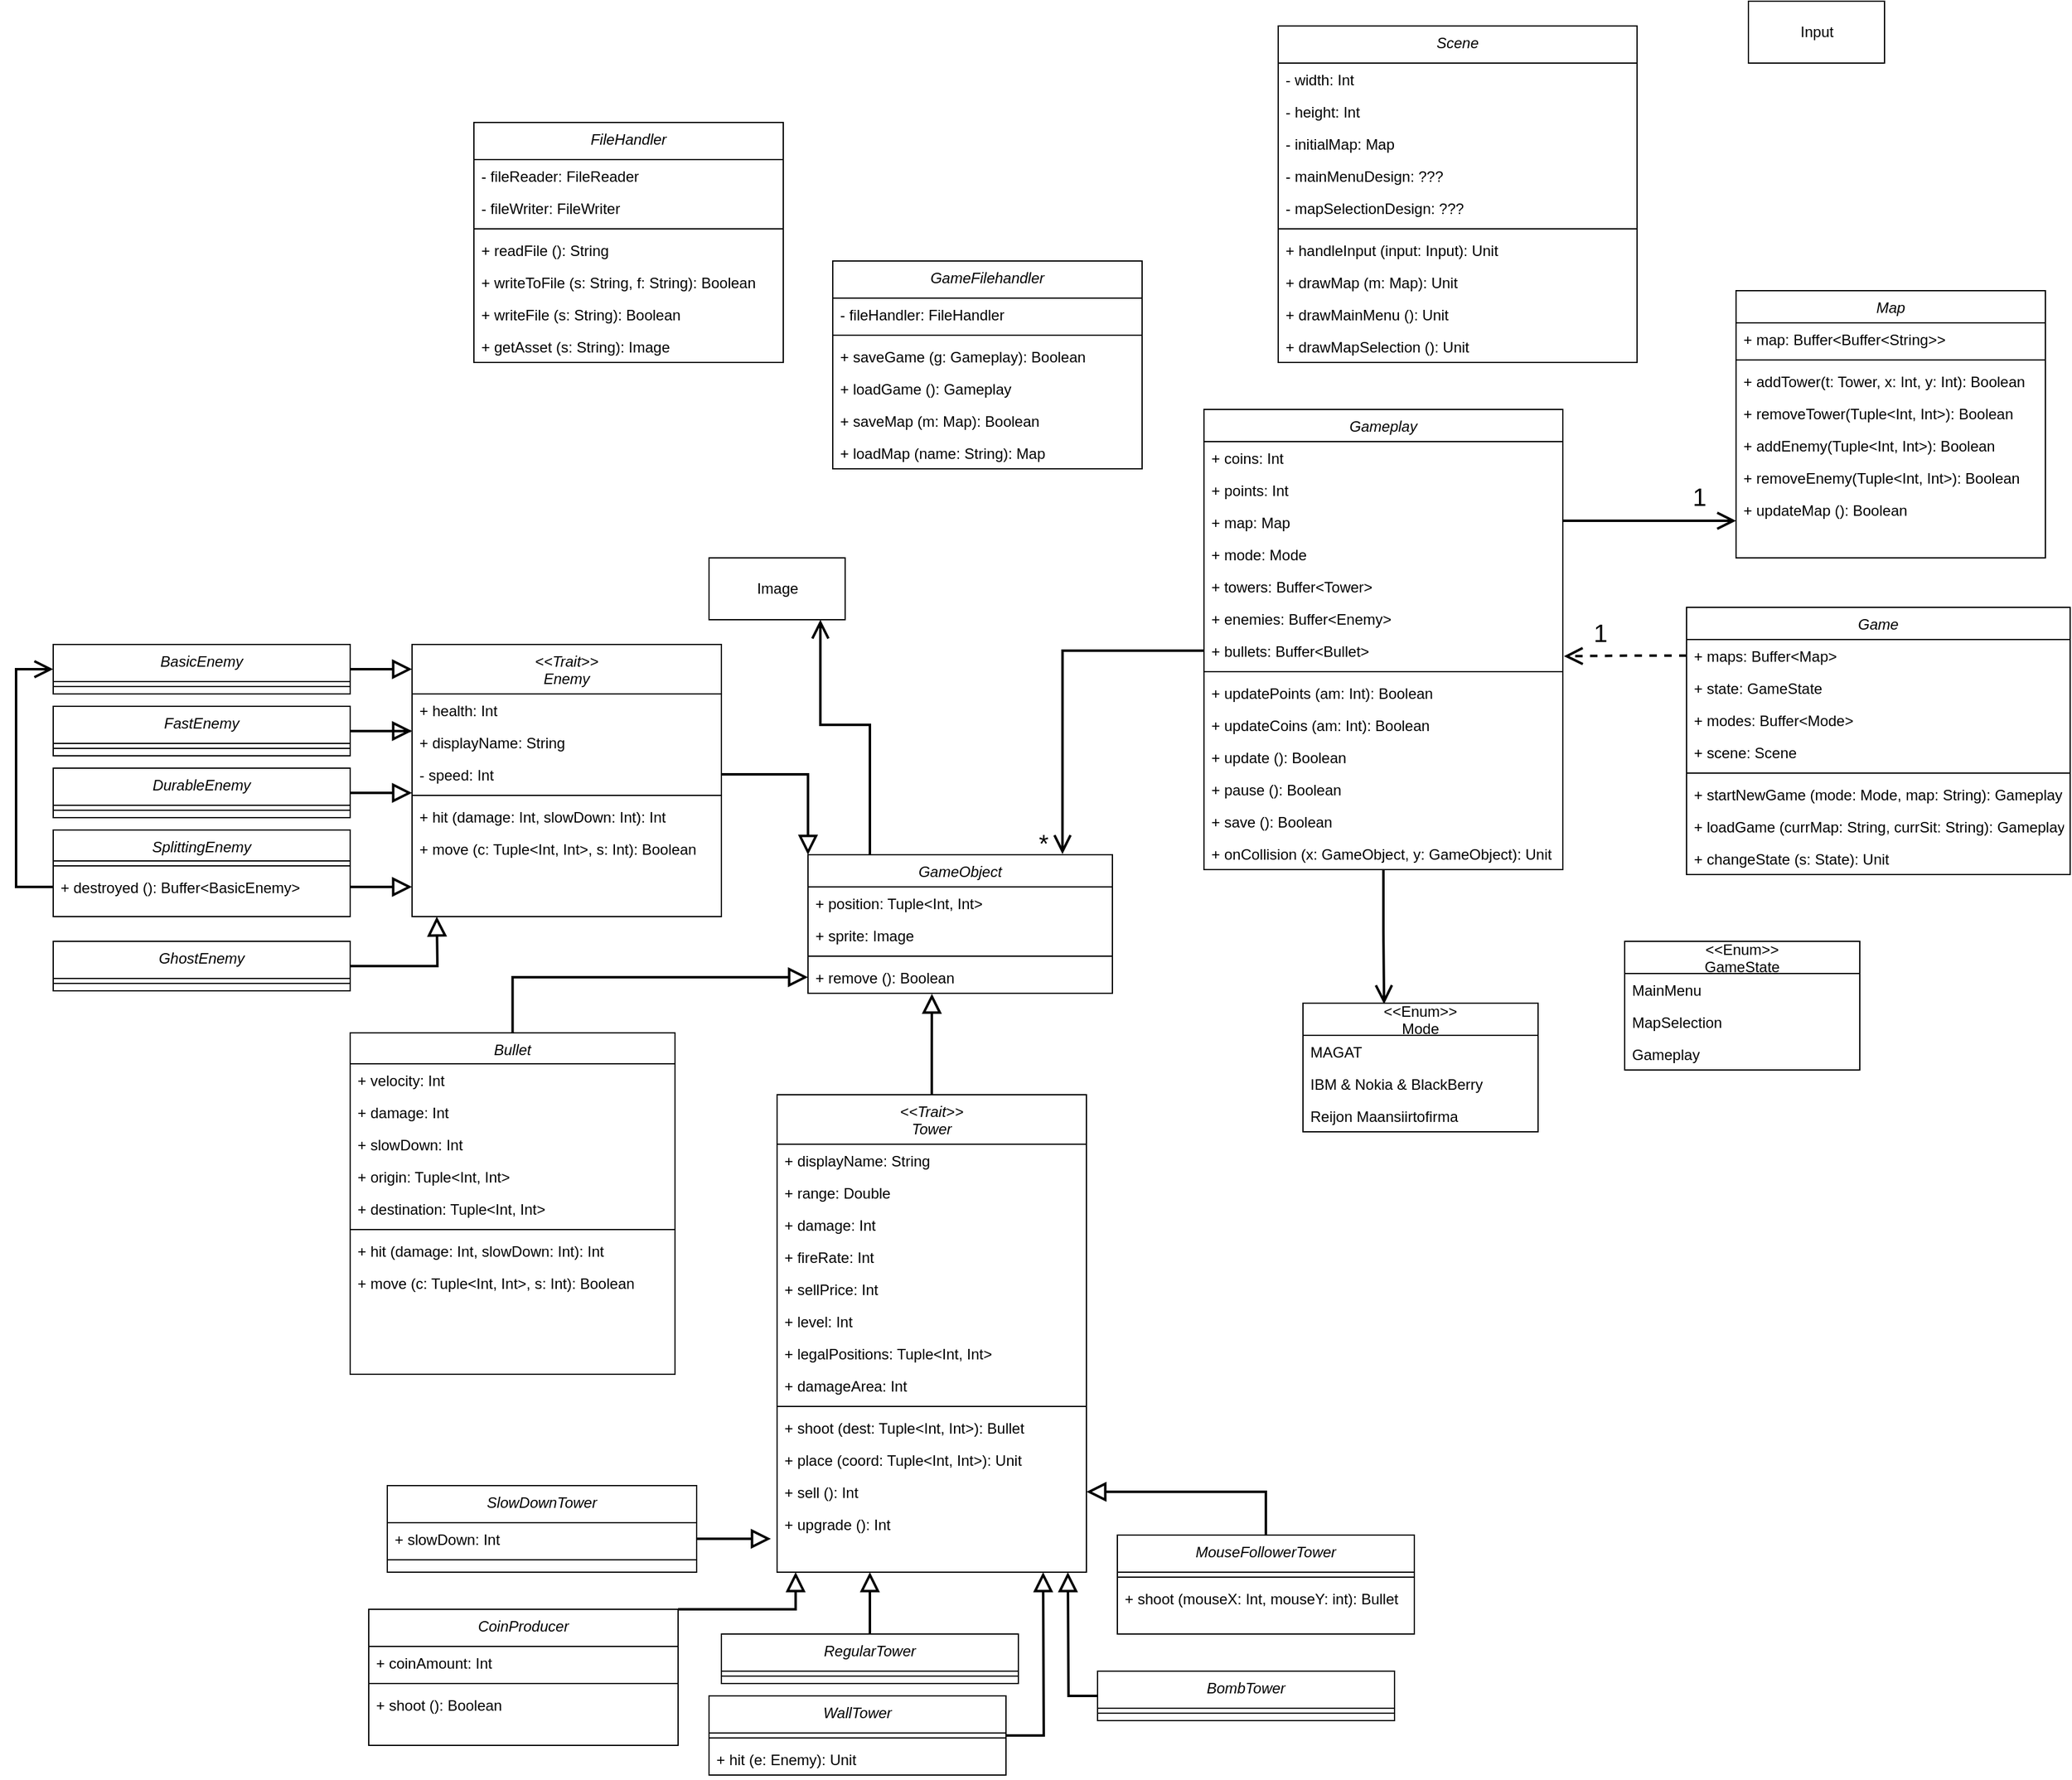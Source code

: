 <mxfile version="20.8.20" type="github">
  <diagram id="C5RBs43oDa-KdzZeNtuy" name="Page-1">
    <mxGraphModel dx="1507" dy="1573" grid="1" gridSize="10" guides="1" tooltips="1" connect="1" arrows="1" fold="1" page="1" pageScale="1" pageWidth="827" pageHeight="1169" math="0" shadow="0">
      <root>
        <mxCell id="WIyWlLk6GJQsqaUBKTNV-0" />
        <mxCell id="WIyWlLk6GJQsqaUBKTNV-1" parent="WIyWlLk6GJQsqaUBKTNV-0" />
        <mxCell id="OlATY0SooS2oWQeTTlV3-0" value="Map" style="swimlane;fontStyle=2;align=center;verticalAlign=top;childLayout=stackLayout;horizontal=1;startSize=26;horizontalStack=0;resizeParent=1;resizeLast=0;collapsible=1;marginBottom=0;rounded=0;shadow=0;strokeWidth=1;" parent="WIyWlLk6GJQsqaUBKTNV-1" vertex="1">
          <mxGeometry x="930" y="-216" width="250" height="216" as="geometry">
            <mxRectangle x="230" y="140" width="160" height="26" as="alternateBounds" />
          </mxGeometry>
        </mxCell>
        <mxCell id="OlATY0SooS2oWQeTTlV3-1" value="+ map: Buffer&lt;Buffer&lt;String&gt;&gt;" style="text;align=left;verticalAlign=top;spacingLeft=4;spacingRight=4;overflow=hidden;rotatable=0;points=[[0,0.5],[1,0.5]];portConstraint=eastwest;" parent="OlATY0SooS2oWQeTTlV3-0" vertex="1">
          <mxGeometry y="26" width="250" height="26" as="geometry" />
        </mxCell>
        <mxCell id="OlATY0SooS2oWQeTTlV3-2" value="" style="line;html=1;strokeWidth=1;align=left;verticalAlign=middle;spacingTop=-1;spacingLeft=3;spacingRight=3;rotatable=0;labelPosition=right;points=[];portConstraint=eastwest;" parent="OlATY0SooS2oWQeTTlV3-0" vertex="1">
          <mxGeometry y="52" width="250" height="8" as="geometry" />
        </mxCell>
        <mxCell id="OlATY0SooS2oWQeTTlV3-3" value="+ addTower(t: Tower, x: Int, y: Int): Boolean" style="text;align=left;verticalAlign=top;spacingLeft=4;spacingRight=4;overflow=hidden;rotatable=0;points=[[0,0.5],[1,0.5]];portConstraint=eastwest;" parent="OlATY0SooS2oWQeTTlV3-0" vertex="1">
          <mxGeometry y="60" width="250" height="26" as="geometry" />
        </mxCell>
        <mxCell id="OlATY0SooS2oWQeTTlV3-4" value="+ removeTower(Tuple&lt;Int, Int&gt;): Boolean" style="text;align=left;verticalAlign=top;spacingLeft=4;spacingRight=4;overflow=hidden;rotatable=0;points=[[0,0.5],[1,0.5]];portConstraint=eastwest;" parent="OlATY0SooS2oWQeTTlV3-0" vertex="1">
          <mxGeometry y="86" width="250" height="26" as="geometry" />
        </mxCell>
        <mxCell id="gcCMT7e8VnEAfufgPn-i-42" value="+ addEnemy(Tuple&lt;Int, Int&gt;): Boolean" style="text;align=left;verticalAlign=top;spacingLeft=4;spacingRight=4;overflow=hidden;rotatable=0;points=[[0,0.5],[1,0.5]];portConstraint=eastwest;" vertex="1" parent="OlATY0SooS2oWQeTTlV3-0">
          <mxGeometry y="112" width="250" height="26" as="geometry" />
        </mxCell>
        <mxCell id="gcCMT7e8VnEAfufgPn-i-50" value="+ removeEnemy(Tuple&lt;Int, Int&gt;): Boolean" style="text;align=left;verticalAlign=top;spacingLeft=4;spacingRight=4;overflow=hidden;rotatable=0;points=[[0,0.5],[1,0.5]];portConstraint=eastwest;" vertex="1" parent="OlATY0SooS2oWQeTTlV3-0">
          <mxGeometry y="138" width="250" height="26" as="geometry" />
        </mxCell>
        <mxCell id="OlATY0SooS2oWQeTTlV3-10" value="+ updateMap (): Boolean" style="text;align=left;verticalAlign=top;spacingLeft=4;spacingRight=4;overflow=hidden;rotatable=0;points=[[0,0.5],[1,0.5]];portConstraint=eastwest;" parent="OlATY0SooS2oWQeTTlV3-0" vertex="1">
          <mxGeometry y="164" width="250" height="26" as="geometry" />
        </mxCell>
        <mxCell id="gcCMT7e8VnEAfufgPn-i-72" style="edgeStyle=orthogonalEdgeStyle;rounded=0;orthogonalLoop=1;jettySize=auto;html=1;strokeWidth=2;endArrow=block;endFill=0;startSize=11;endSize=11;entryX=0.407;entryY=1.015;entryDx=0;entryDy=0;entryPerimeter=0;" edge="1" parent="WIyWlLk6GJQsqaUBKTNV-1" source="OlATY0SooS2oWQeTTlV3-5" target="gcCMT7e8VnEAfufgPn-i-40">
          <mxGeometry relative="1" as="geometry">
            <mxPoint x="280" y="370" as="targetPoint" />
          </mxGeometry>
        </mxCell>
        <mxCell id="OlATY0SooS2oWQeTTlV3-5" value="&lt;&lt;Trait&gt;&gt;&#xa;Tower" style="swimlane;fontStyle=2;align=center;verticalAlign=top;childLayout=stackLayout;horizontal=1;startSize=40;horizontalStack=0;resizeParent=1;resizeLast=0;collapsible=1;marginBottom=0;rounded=0;shadow=0;strokeWidth=1;" parent="WIyWlLk6GJQsqaUBKTNV-1" vertex="1">
          <mxGeometry x="155" y="434" width="250" height="386" as="geometry">
            <mxRectangle x="230" y="140" width="160" height="26" as="alternateBounds" />
          </mxGeometry>
        </mxCell>
        <mxCell id="OlATY0SooS2oWQeTTlV3-57" value="+ displayName: String" style="text;align=left;verticalAlign=top;spacingLeft=4;spacingRight=4;overflow=hidden;rotatable=0;points=[[0,0.5],[1,0.5]];portConstraint=eastwest;" parent="OlATY0SooS2oWQeTTlV3-5" vertex="1">
          <mxGeometry y="40" width="250" height="26" as="geometry" />
        </mxCell>
        <mxCell id="OlATY0SooS2oWQeTTlV3-27" value="+ range: Double" style="text;align=left;verticalAlign=top;spacingLeft=4;spacingRight=4;overflow=hidden;rotatable=0;points=[[0,0.5],[1,0.5]];portConstraint=eastwest;" parent="OlATY0SooS2oWQeTTlV3-5" vertex="1">
          <mxGeometry y="66" width="250" height="26" as="geometry" />
        </mxCell>
        <mxCell id="OlATY0SooS2oWQeTTlV3-28" value="+ damage: Int" style="text;align=left;verticalAlign=top;spacingLeft=4;spacingRight=4;overflow=hidden;rotatable=0;points=[[0,0.5],[1,0.5]];portConstraint=eastwest;" parent="OlATY0SooS2oWQeTTlV3-5" vertex="1">
          <mxGeometry y="92" width="250" height="26" as="geometry" />
        </mxCell>
        <mxCell id="OlATY0SooS2oWQeTTlV3-29" value="+ fireRate: Int" style="text;align=left;verticalAlign=top;spacingLeft=4;spacingRight=4;overflow=hidden;rotatable=0;points=[[0,0.5],[1,0.5]];portConstraint=eastwest;" parent="OlATY0SooS2oWQeTTlV3-5" vertex="1">
          <mxGeometry y="118" width="250" height="26" as="geometry" />
        </mxCell>
        <mxCell id="OlATY0SooS2oWQeTTlV3-31" value="+ sellPrice: Int" style="text;align=left;verticalAlign=top;spacingLeft=4;spacingRight=4;overflow=hidden;rotatable=0;points=[[0,0.5],[1,0.5]];portConstraint=eastwest;" parent="OlATY0SooS2oWQeTTlV3-5" vertex="1">
          <mxGeometry y="144" width="250" height="26" as="geometry" />
        </mxCell>
        <mxCell id="OlATY0SooS2oWQeTTlV3-32" value="+ level: Int" style="text;align=left;verticalAlign=top;spacingLeft=4;spacingRight=4;overflow=hidden;rotatable=0;points=[[0,0.5],[1,0.5]];portConstraint=eastwest;" parent="OlATY0SooS2oWQeTTlV3-5" vertex="1">
          <mxGeometry y="170" width="250" height="26" as="geometry" />
        </mxCell>
        <mxCell id="OlATY0SooS2oWQeTTlV3-79" value="+ legalPositions: Tuple&lt;Int, Int&gt;" style="text;align=left;verticalAlign=top;spacingLeft=4;spacingRight=4;overflow=hidden;rotatable=0;points=[[0,0.5],[1,0.5]];portConstraint=eastwest;" parent="OlATY0SooS2oWQeTTlV3-5" vertex="1">
          <mxGeometry y="196" width="250" height="26" as="geometry" />
        </mxCell>
        <mxCell id="OlATY0SooS2oWQeTTlV3-84" value="+ damageArea: Int" style="text;align=left;verticalAlign=top;spacingLeft=4;spacingRight=4;overflow=hidden;rotatable=0;points=[[0,0.5],[1,0.5]];portConstraint=eastwest;" parent="OlATY0SooS2oWQeTTlV3-5" vertex="1">
          <mxGeometry y="222" width="250" height="26" as="geometry" />
        </mxCell>
        <mxCell id="OlATY0SooS2oWQeTTlV3-7" value="" style="line;html=1;strokeWidth=1;align=left;verticalAlign=middle;spacingTop=-1;spacingLeft=3;spacingRight=3;rotatable=0;labelPosition=right;points=[];portConstraint=eastwest;" parent="OlATY0SooS2oWQeTTlV3-5" vertex="1">
          <mxGeometry y="248" width="250" height="8" as="geometry" />
        </mxCell>
        <mxCell id="OlATY0SooS2oWQeTTlV3-34" value="+ shoot (dest: Tuple&lt;Int, Int&gt;): Bullet" style="text;align=left;verticalAlign=top;spacingLeft=4;spacingRight=4;overflow=hidden;rotatable=0;points=[[0,0.5],[1,0.5]];portConstraint=eastwest;" parent="OlATY0SooS2oWQeTTlV3-5" vertex="1">
          <mxGeometry y="256" width="250" height="26" as="geometry" />
        </mxCell>
        <mxCell id="gcCMT7e8VnEAfufgPn-i-60" value="+ place (coord: Tuple&lt;Int, Int&gt;): Unit" style="text;align=left;verticalAlign=top;spacingLeft=4;spacingRight=4;overflow=hidden;rotatable=0;points=[[0,0.5],[1,0.5]];portConstraint=eastwest;" vertex="1" parent="OlATY0SooS2oWQeTTlV3-5">
          <mxGeometry y="282" width="250" height="26" as="geometry" />
        </mxCell>
        <mxCell id="OlATY0SooS2oWQeTTlV3-33" value="+ sell (): Int" style="text;align=left;verticalAlign=top;spacingLeft=4;spacingRight=4;overflow=hidden;rotatable=0;points=[[0,0.5],[1,0.5]];portConstraint=eastwest;" parent="OlATY0SooS2oWQeTTlV3-5" vertex="1">
          <mxGeometry y="308" width="250" height="26" as="geometry" />
        </mxCell>
        <mxCell id="OlATY0SooS2oWQeTTlV3-35" value="+ upgrade (): Int" style="text;align=left;verticalAlign=top;spacingLeft=4;spacingRight=4;overflow=hidden;rotatable=0;points=[[0,0.5],[1,0.5]];portConstraint=eastwest;" parent="OlATY0SooS2oWQeTTlV3-5" vertex="1">
          <mxGeometry y="334" width="250" height="26" as="geometry" />
        </mxCell>
        <mxCell id="gcCMT7e8VnEAfufgPn-i-84" style="edgeStyle=orthogonalEdgeStyle;rounded=0;orthogonalLoop=1;jettySize=auto;html=1;entryX=0.345;entryY=0.007;entryDx=0;entryDy=0;entryPerimeter=0;labelBackgroundColor=none;strokeWidth=2;fontSize=20;endArrow=open;endFill=0;startSize=11;endSize=11;" edge="1" parent="WIyWlLk6GJQsqaUBKTNV-1" source="OlATY0SooS2oWQeTTlV3-12" target="OlATY0SooS2oWQeTTlV3-20">
          <mxGeometry relative="1" as="geometry" />
        </mxCell>
        <mxCell id="OlATY0SooS2oWQeTTlV3-12" value="Gameplay" style="swimlane;fontStyle=2;align=center;verticalAlign=top;childLayout=stackLayout;horizontal=1;startSize=26;horizontalStack=0;resizeParent=1;resizeLast=0;collapsible=1;marginBottom=0;rounded=0;shadow=0;strokeWidth=1;" parent="WIyWlLk6GJQsqaUBKTNV-1" vertex="1">
          <mxGeometry x="500" y="-120" width="290" height="372" as="geometry">
            <mxRectangle x="230" y="140" width="160" height="26" as="alternateBounds" />
          </mxGeometry>
        </mxCell>
        <mxCell id="OlATY0SooS2oWQeTTlV3-13" value="+ coins: Int" style="text;align=left;verticalAlign=top;spacingLeft=4;spacingRight=4;overflow=hidden;rotatable=0;points=[[0,0.5],[1,0.5]];portConstraint=eastwest;" parent="OlATY0SooS2oWQeTTlV3-12" vertex="1">
          <mxGeometry y="26" width="290" height="26" as="geometry" />
        </mxCell>
        <mxCell id="OlATY0SooS2oWQeTTlV3-16" value="+ points: Int" style="text;align=left;verticalAlign=top;spacingLeft=4;spacingRight=4;overflow=hidden;rotatable=0;points=[[0,0.5],[1,0.5]];portConstraint=eastwest;" parent="OlATY0SooS2oWQeTTlV3-12" vertex="1">
          <mxGeometry y="52" width="290" height="26" as="geometry" />
        </mxCell>
        <mxCell id="OlATY0SooS2oWQeTTlV3-17" value="+ map: Map" style="text;align=left;verticalAlign=top;spacingLeft=4;spacingRight=4;overflow=hidden;rotatable=0;points=[[0,0.5],[1,0.5]];portConstraint=eastwest;" parent="OlATY0SooS2oWQeTTlV3-12" vertex="1">
          <mxGeometry y="78" width="290" height="26" as="geometry" />
        </mxCell>
        <mxCell id="OlATY0SooS2oWQeTTlV3-24" value="+ mode: Mode" style="text;align=left;verticalAlign=top;spacingLeft=4;spacingRight=4;overflow=hidden;rotatable=0;points=[[0,0.5],[1,0.5]];portConstraint=eastwest;" parent="OlATY0SooS2oWQeTTlV3-12" vertex="1">
          <mxGeometry y="104" width="290" height="26" as="geometry" />
        </mxCell>
        <mxCell id="OlATY0SooS2oWQeTTlV3-36" value="+ towers: Buffer&lt;Tower&gt;" style="text;align=left;verticalAlign=top;spacingLeft=4;spacingRight=4;overflow=hidden;rotatable=0;points=[[0,0.5],[1,0.5]];portConstraint=eastwest;" parent="OlATY0SooS2oWQeTTlV3-12" vertex="1">
          <mxGeometry y="130" width="290" height="26" as="geometry" />
        </mxCell>
        <mxCell id="OlATY0SooS2oWQeTTlV3-37" value="+ enemies: Buffer&lt;Enemy&gt;" style="text;align=left;verticalAlign=top;spacingLeft=4;spacingRight=4;overflow=hidden;rotatable=0;points=[[0,0.5],[1,0.5]];portConstraint=eastwest;" parent="OlATY0SooS2oWQeTTlV3-12" vertex="1">
          <mxGeometry y="156" width="290" height="26" as="geometry" />
        </mxCell>
        <mxCell id="gcCMT7e8VnEAfufgPn-i-44" value="+ bullets: Buffer&lt;Bullet&gt;" style="text;align=left;verticalAlign=top;spacingLeft=4;spacingRight=4;overflow=hidden;rotatable=0;points=[[0,0.5],[1,0.5]];portConstraint=eastwest;" vertex="1" parent="OlATY0SooS2oWQeTTlV3-12">
          <mxGeometry y="182" width="290" height="26" as="geometry" />
        </mxCell>
        <mxCell id="OlATY0SooS2oWQeTTlV3-14" value="" style="line;html=1;strokeWidth=1;align=left;verticalAlign=middle;spacingTop=-1;spacingLeft=3;spacingRight=3;rotatable=0;labelPosition=right;points=[];portConstraint=eastwest;" parent="OlATY0SooS2oWQeTTlV3-12" vertex="1">
          <mxGeometry y="208" width="290" height="8" as="geometry" />
        </mxCell>
        <mxCell id="OlATY0SooS2oWQeTTlV3-18" value="+ updatePoints (am: Int): Boolean" style="text;align=left;verticalAlign=top;spacingLeft=4;spacingRight=4;overflow=hidden;rotatable=0;points=[[0,0.5],[1,0.5]];portConstraint=eastwest;" parent="OlATY0SooS2oWQeTTlV3-12" vertex="1">
          <mxGeometry y="216" width="290" height="26" as="geometry" />
        </mxCell>
        <mxCell id="OlATY0SooS2oWQeTTlV3-15" value="+ updateCoins (am: Int): Boolean" style="text;align=left;verticalAlign=top;spacingLeft=4;spacingRight=4;overflow=hidden;rotatable=0;points=[[0,0.5],[1,0.5]];portConstraint=eastwest;" parent="OlATY0SooS2oWQeTTlV3-12" vertex="1">
          <mxGeometry y="242" width="290" height="26" as="geometry" />
        </mxCell>
        <mxCell id="gcCMT7e8VnEAfufgPn-i-18" value="+ update (): Boolean" style="text;align=left;verticalAlign=top;spacingLeft=4;spacingRight=4;overflow=hidden;rotatable=0;points=[[0,0.5],[1,0.5]];portConstraint=eastwest;" vertex="1" parent="OlATY0SooS2oWQeTTlV3-12">
          <mxGeometry y="268" width="290" height="26" as="geometry" />
        </mxCell>
        <mxCell id="gcCMT7e8VnEAfufgPn-i-19" value="+ pause (): Boolean" style="text;align=left;verticalAlign=top;spacingLeft=4;spacingRight=4;overflow=hidden;rotatable=0;points=[[0,0.5],[1,0.5]];portConstraint=eastwest;" vertex="1" parent="OlATY0SooS2oWQeTTlV3-12">
          <mxGeometry y="294" width="290" height="26" as="geometry" />
        </mxCell>
        <mxCell id="gcCMT7e8VnEAfufgPn-i-20" value="+ save (): Boolean" style="text;align=left;verticalAlign=top;spacingLeft=4;spacingRight=4;overflow=hidden;rotatable=0;points=[[0,0.5],[1,0.5]];portConstraint=eastwest;" vertex="1" parent="OlATY0SooS2oWQeTTlV3-12">
          <mxGeometry y="320" width="290" height="26" as="geometry" />
        </mxCell>
        <mxCell id="gcCMT7e8VnEAfufgPn-i-52" value="+ onCollision (x: GameObject, y: GameObject): Unit" style="text;align=left;verticalAlign=top;spacingLeft=4;spacingRight=4;overflow=hidden;rotatable=0;points=[[0,0.5],[1,0.5]];portConstraint=eastwest;" vertex="1" parent="OlATY0SooS2oWQeTTlV3-12">
          <mxGeometry y="346" width="290" height="26" as="geometry" />
        </mxCell>
        <mxCell id="OlATY0SooS2oWQeTTlV3-20" value="&lt;&lt;Enum&gt;&gt;&#xa;Mode" style="swimlane;fontStyle=0;childLayout=stackLayout;horizontal=1;startSize=26;fillColor=none;horizontalStack=0;resizeParent=1;resizeParentMax=0;resizeLast=0;collapsible=1;marginBottom=0;" parent="WIyWlLk6GJQsqaUBKTNV-1" vertex="1">
          <mxGeometry x="580" y="360" width="190" height="104" as="geometry" />
        </mxCell>
        <mxCell id="OlATY0SooS2oWQeTTlV3-21" value="MAGAT" style="text;strokeColor=none;fillColor=none;align=left;verticalAlign=top;spacingLeft=4;spacingRight=4;overflow=hidden;rotatable=0;points=[[0,0.5],[1,0.5]];portConstraint=eastwest;" parent="OlATY0SooS2oWQeTTlV3-20" vertex="1">
          <mxGeometry y="26" width="190" height="26" as="geometry" />
        </mxCell>
        <mxCell id="OlATY0SooS2oWQeTTlV3-22" value="IBM &amp; Nokia &amp; BlackBerry" style="text;strokeColor=none;fillColor=none;align=left;verticalAlign=top;spacingLeft=4;spacingRight=4;overflow=hidden;rotatable=0;points=[[0,0.5],[1,0.5]];portConstraint=eastwest;" parent="OlATY0SooS2oWQeTTlV3-20" vertex="1">
          <mxGeometry y="52" width="190" height="26" as="geometry" />
        </mxCell>
        <mxCell id="OlATY0SooS2oWQeTTlV3-23" value="Reijon Maansiirtofirma" style="text;strokeColor=none;fillColor=none;align=left;verticalAlign=top;spacingLeft=4;spacingRight=4;overflow=hidden;rotatable=0;points=[[0,0.5],[1,0.5]];portConstraint=eastwest;" parent="OlATY0SooS2oWQeTTlV3-20" vertex="1">
          <mxGeometry y="78" width="190" height="26" as="geometry" />
        </mxCell>
        <mxCell id="OlATY0SooS2oWQeTTlV3-38" value="&lt;&lt;Trait&gt;&gt;&#xa;Enemy" style="swimlane;fontStyle=2;align=center;verticalAlign=top;childLayout=stackLayout;horizontal=1;startSize=40;horizontalStack=0;resizeParent=1;resizeLast=0;collapsible=1;marginBottom=0;rounded=0;shadow=0;strokeWidth=1;" parent="WIyWlLk6GJQsqaUBKTNV-1" vertex="1">
          <mxGeometry x="-140" y="70" width="250" height="220" as="geometry">
            <mxRectangle x="230" y="140" width="160" height="26" as="alternateBounds" />
          </mxGeometry>
        </mxCell>
        <mxCell id="OlATY0SooS2oWQeTTlV3-41" value="+ health: Int" style="text;align=left;verticalAlign=top;spacingLeft=4;spacingRight=4;overflow=hidden;rotatable=0;points=[[0,0.5],[1,0.5]];portConstraint=eastwest;" parent="OlATY0SooS2oWQeTTlV3-38" vertex="1">
          <mxGeometry y="40" width="250" height="26" as="geometry" />
        </mxCell>
        <mxCell id="OlATY0SooS2oWQeTTlV3-137" value="+ displayName: String" style="text;align=left;verticalAlign=top;spacingLeft=4;spacingRight=4;overflow=hidden;rotatable=0;points=[[0,0.5],[1,0.5]];portConstraint=eastwest;" parent="OlATY0SooS2oWQeTTlV3-38" vertex="1">
          <mxGeometry y="66" width="250" height="26" as="geometry" />
        </mxCell>
        <mxCell id="OlATY0SooS2oWQeTTlV3-42" value="- speed: Int" style="text;align=left;verticalAlign=top;spacingLeft=4;spacingRight=4;overflow=hidden;rotatable=0;points=[[0,0.5],[1,0.5]];portConstraint=eastwest;" parent="OlATY0SooS2oWQeTTlV3-38" vertex="1">
          <mxGeometry y="92" width="250" height="26" as="geometry" />
        </mxCell>
        <mxCell id="OlATY0SooS2oWQeTTlV3-45" value="" style="line;html=1;strokeWidth=1;align=left;verticalAlign=middle;spacingTop=-1;spacingLeft=3;spacingRight=3;rotatable=0;labelPosition=right;points=[];portConstraint=eastwest;" parent="OlATY0SooS2oWQeTTlV3-38" vertex="1">
          <mxGeometry y="118" width="250" height="8" as="geometry" />
        </mxCell>
        <mxCell id="OlATY0SooS2oWQeTTlV3-46" value="+ hit (damage: Int, slowDown: Int): Int" style="text;align=left;verticalAlign=top;spacingLeft=4;spacingRight=4;overflow=hidden;rotatable=0;points=[[0,0.5],[1,0.5]];portConstraint=eastwest;" parent="OlATY0SooS2oWQeTTlV3-38" vertex="1">
          <mxGeometry y="126" width="250" height="26" as="geometry" />
        </mxCell>
        <mxCell id="OlATY0SooS2oWQeTTlV3-117" value="+ move (c: Tuple&lt;Int, Int&gt;, s: Int): Boolean" style="text;align=left;verticalAlign=top;spacingLeft=4;spacingRight=4;overflow=hidden;rotatable=0;points=[[0,0.5],[1,0.5]];portConstraint=eastwest;" parent="OlATY0SooS2oWQeTTlV3-38" vertex="1">
          <mxGeometry y="152" width="250" height="26" as="geometry" />
        </mxCell>
        <mxCell id="gcCMT7e8VnEAfufgPn-i-70" style="edgeStyle=orthogonalEdgeStyle;rounded=0;orthogonalLoop=1;jettySize=auto;html=1;entryX=0;entryY=0.5;entryDx=0;entryDy=0;strokeWidth=2;endArrow=block;endFill=0;startSize=11;endSize=11;" edge="1" parent="WIyWlLk6GJQsqaUBKTNV-1" source="OlATY0SooS2oWQeTTlV3-58" target="gcCMT7e8VnEAfufgPn-i-40">
          <mxGeometry relative="1" as="geometry" />
        </mxCell>
        <mxCell id="OlATY0SooS2oWQeTTlV3-58" value="Bullet" style="swimlane;fontStyle=2;align=center;verticalAlign=top;childLayout=stackLayout;horizontal=1;startSize=25;horizontalStack=0;resizeParent=1;resizeLast=0;collapsible=1;marginBottom=0;rounded=0;shadow=0;strokeWidth=1;" parent="WIyWlLk6GJQsqaUBKTNV-1" vertex="1">
          <mxGeometry x="-190" y="384" width="262.5" height="276" as="geometry">
            <mxRectangle x="230" y="140" width="160" height="26" as="alternateBounds" />
          </mxGeometry>
        </mxCell>
        <mxCell id="OlATY0SooS2oWQeTTlV3-60" value="+ velocity: Int" style="text;align=left;verticalAlign=top;spacingLeft=4;spacingRight=4;overflow=hidden;rotatable=0;points=[[0,0.5],[1,0.5]];portConstraint=eastwest;" parent="OlATY0SooS2oWQeTTlV3-58" vertex="1">
          <mxGeometry y="25" width="262.5" height="26" as="geometry" />
        </mxCell>
        <mxCell id="OlATY0SooS2oWQeTTlV3-61" value="+ damage: Int" style="text;align=left;verticalAlign=top;spacingLeft=4;spacingRight=4;overflow=hidden;rotatable=0;points=[[0,0.5],[1,0.5]];portConstraint=eastwest;" parent="OlATY0SooS2oWQeTTlV3-58" vertex="1">
          <mxGeometry y="51" width="262.5" height="26" as="geometry" />
        </mxCell>
        <mxCell id="OlATY0SooS2oWQeTTlV3-89" value="+ slowDown: Int" style="text;align=left;verticalAlign=top;spacingLeft=4;spacingRight=4;overflow=hidden;rotatable=0;points=[[0,0.5],[1,0.5]];portConstraint=eastwest;" parent="OlATY0SooS2oWQeTTlV3-58" vertex="1">
          <mxGeometry y="77" width="262.5" height="26" as="geometry" />
        </mxCell>
        <mxCell id="gcCMT7e8VnEAfufgPn-i-15" value="+ origin: Tuple&lt;Int, Int&gt;" style="text;align=left;verticalAlign=top;spacingLeft=4;spacingRight=4;overflow=hidden;rotatable=0;points=[[0,0.5],[1,0.5]];portConstraint=eastwest;" vertex="1" parent="OlATY0SooS2oWQeTTlV3-58">
          <mxGeometry y="103" width="262.5" height="26" as="geometry" />
        </mxCell>
        <mxCell id="gcCMT7e8VnEAfufgPn-i-16" value="+ destination: Tuple&lt;Int, Int&gt;" style="text;align=left;verticalAlign=top;spacingLeft=4;spacingRight=4;overflow=hidden;rotatable=0;points=[[0,0.5],[1,0.5]];portConstraint=eastwest;" vertex="1" parent="OlATY0SooS2oWQeTTlV3-58">
          <mxGeometry y="129" width="262.5" height="26" as="geometry" />
        </mxCell>
        <mxCell id="OlATY0SooS2oWQeTTlV3-62" value="" style="line;html=1;strokeWidth=1;align=left;verticalAlign=middle;spacingTop=-1;spacingLeft=3;spacingRight=3;rotatable=0;labelPosition=right;points=[];portConstraint=eastwest;" parent="OlATY0SooS2oWQeTTlV3-58" vertex="1">
          <mxGeometry y="155" width="262.5" height="8" as="geometry" />
        </mxCell>
        <mxCell id="OlATY0SooS2oWQeTTlV3-63" value="+ hit (damage: Int, slowDown: Int): Int" style="text;align=left;verticalAlign=top;spacingLeft=4;spacingRight=4;overflow=hidden;rotatable=0;points=[[0,0.5],[1,0.5]];portConstraint=eastwest;" parent="OlATY0SooS2oWQeTTlV3-58" vertex="1">
          <mxGeometry y="163" width="262.5" height="26" as="geometry" />
        </mxCell>
        <mxCell id="gcCMT7e8VnEAfufgPn-i-13" value="+ move (c: Tuple&lt;Int, Int&gt;, s: Int): Boolean" style="text;align=left;verticalAlign=top;spacingLeft=4;spacingRight=4;overflow=hidden;rotatable=0;points=[[0,0.5],[1,0.5]];portConstraint=eastwest;" vertex="1" parent="OlATY0SooS2oWQeTTlV3-58">
          <mxGeometry y="189" width="262.5" height="26" as="geometry" />
        </mxCell>
        <mxCell id="gcCMT7e8VnEAfufgPn-i-77" style="edgeStyle=orthogonalEdgeStyle;rounded=0;orthogonalLoop=1;jettySize=auto;html=1;exitX=1;exitY=0;exitDx=0;exitDy=0;strokeWidth=2;endArrow=block;endFill=0;startSize=11;endSize=11;" edge="1" parent="WIyWlLk6GJQsqaUBKTNV-1" source="OlATY0SooS2oWQeTTlV3-65">
          <mxGeometry relative="1" as="geometry">
            <mxPoint x="170" y="820.0" as="targetPoint" />
            <Array as="points">
              <mxPoint x="170" y="850" />
            </Array>
          </mxGeometry>
        </mxCell>
        <mxCell id="OlATY0SooS2oWQeTTlV3-65" value="CoinProducer" style="swimlane;fontStyle=2;align=center;verticalAlign=top;childLayout=stackLayout;horizontal=1;startSize=30;horizontalStack=0;resizeParent=1;resizeLast=0;collapsible=1;marginBottom=0;rounded=0;shadow=0;strokeWidth=1;" parent="WIyWlLk6GJQsqaUBKTNV-1" vertex="1">
          <mxGeometry x="-175" y="850" width="250" height="110" as="geometry">
            <mxRectangle x="230" y="140" width="160" height="26" as="alternateBounds" />
          </mxGeometry>
        </mxCell>
        <mxCell id="OlATY0SooS2oWQeTTlV3-77" value="+ coinAmount: Int" style="text;align=left;verticalAlign=top;spacingLeft=4;spacingRight=4;overflow=hidden;rotatable=0;points=[[0,0.5],[1,0.5]];portConstraint=eastwest;" parent="OlATY0SooS2oWQeTTlV3-65" vertex="1">
          <mxGeometry y="30" width="250" height="26" as="geometry" />
        </mxCell>
        <mxCell id="OlATY0SooS2oWQeTTlV3-73" value="" style="line;html=1;strokeWidth=1;align=left;verticalAlign=middle;spacingTop=-1;spacingLeft=3;spacingRight=3;rotatable=0;labelPosition=right;points=[];portConstraint=eastwest;" parent="OlATY0SooS2oWQeTTlV3-65" vertex="1">
          <mxGeometry y="56" width="250" height="8" as="geometry" />
        </mxCell>
        <mxCell id="OlATY0SooS2oWQeTTlV3-78" value="+ shoot (): Boolean" style="text;align=left;verticalAlign=top;spacingLeft=4;spacingRight=4;overflow=hidden;rotatable=0;points=[[0,0.5],[1,0.5]];portConstraint=eastwest;" parent="OlATY0SooS2oWQeTTlV3-65" vertex="1">
          <mxGeometry y="64" width="250" height="26" as="geometry" />
        </mxCell>
        <mxCell id="gcCMT7e8VnEAfufgPn-i-78" style="edgeStyle=orthogonalEdgeStyle;rounded=0;orthogonalLoop=1;jettySize=auto;html=1;strokeWidth=2;endArrow=block;endFill=0;startSize=11;endSize=11;" edge="1" parent="WIyWlLk6GJQsqaUBKTNV-1" source="OlATY0SooS2oWQeTTlV3-80">
          <mxGeometry relative="1" as="geometry">
            <mxPoint x="230" y="820.0" as="targetPoint" />
          </mxGeometry>
        </mxCell>
        <mxCell id="OlATY0SooS2oWQeTTlV3-80" value="RegularTower" style="swimlane;fontStyle=2;align=center;verticalAlign=top;childLayout=stackLayout;horizontal=1;startSize=30;horizontalStack=0;resizeParent=1;resizeLast=0;collapsible=1;marginBottom=0;rounded=0;shadow=0;strokeWidth=1;" parent="WIyWlLk6GJQsqaUBKTNV-1" vertex="1">
          <mxGeometry x="110" y="870" width="240" height="40" as="geometry">
            <mxRectangle x="230" y="140" width="160" height="26" as="alternateBounds" />
          </mxGeometry>
        </mxCell>
        <mxCell id="OlATY0SooS2oWQeTTlV3-82" value="" style="line;html=1;strokeWidth=1;align=left;verticalAlign=middle;spacingTop=-1;spacingLeft=3;spacingRight=3;rotatable=0;labelPosition=right;points=[];portConstraint=eastwest;" parent="OlATY0SooS2oWQeTTlV3-80" vertex="1">
          <mxGeometry y="30" width="240" height="8" as="geometry" />
        </mxCell>
        <mxCell id="OlATY0SooS2oWQeTTlV3-85" value="SlowDownTower" style="swimlane;fontStyle=2;align=center;verticalAlign=top;childLayout=stackLayout;horizontal=1;startSize=30;horizontalStack=0;resizeParent=1;resizeLast=0;collapsible=1;marginBottom=0;rounded=0;shadow=0;strokeWidth=1;" parent="WIyWlLk6GJQsqaUBKTNV-1" vertex="1">
          <mxGeometry x="-160" y="750" width="250" height="70" as="geometry">
            <mxRectangle x="230" y="140" width="160" height="26" as="alternateBounds" />
          </mxGeometry>
        </mxCell>
        <mxCell id="gcCMT7e8VnEAfufgPn-i-76" style="edgeStyle=orthogonalEdgeStyle;rounded=0;orthogonalLoop=1;jettySize=auto;html=1;strokeWidth=2;endArrow=block;endFill=0;startSize=11;endSize=11;" edge="1" parent="OlATY0SooS2oWQeTTlV3-85" source="OlATY0SooS2oWQeTTlV3-86">
          <mxGeometry relative="1" as="geometry">
            <mxPoint x="310" y="43.0" as="targetPoint" />
          </mxGeometry>
        </mxCell>
        <mxCell id="OlATY0SooS2oWQeTTlV3-86" value="+ slowDown: Int" style="text;align=left;verticalAlign=top;spacingLeft=4;spacingRight=4;overflow=hidden;rotatable=0;points=[[0,0.5],[1,0.5]];portConstraint=eastwest;" parent="OlATY0SooS2oWQeTTlV3-85" vertex="1">
          <mxGeometry y="30" width="250" height="26" as="geometry" />
        </mxCell>
        <mxCell id="OlATY0SooS2oWQeTTlV3-87" value="" style="line;html=1;strokeWidth=1;align=left;verticalAlign=middle;spacingTop=-1;spacingLeft=3;spacingRight=3;rotatable=0;labelPosition=right;points=[];portConstraint=eastwest;" parent="OlATY0SooS2oWQeTTlV3-85" vertex="1">
          <mxGeometry y="56" width="250" height="8" as="geometry" />
        </mxCell>
        <mxCell id="gcCMT7e8VnEAfufgPn-i-81" style="edgeStyle=orthogonalEdgeStyle;rounded=0;orthogonalLoop=1;jettySize=auto;html=1;exitX=0.5;exitY=0;exitDx=0;exitDy=0;entryX=1;entryY=0.5;entryDx=0;entryDy=0;strokeWidth=2;endArrow=block;endFill=0;startSize=11;endSize=11;" edge="1" parent="WIyWlLk6GJQsqaUBKTNV-1" source="OlATY0SooS2oWQeTTlV3-91" target="OlATY0SooS2oWQeTTlV3-33">
          <mxGeometry relative="1" as="geometry" />
        </mxCell>
        <mxCell id="OlATY0SooS2oWQeTTlV3-91" value="MouseFollowerTower" style="swimlane;fontStyle=2;align=center;verticalAlign=top;childLayout=stackLayout;horizontal=1;startSize=30;horizontalStack=0;resizeParent=1;resizeLast=0;collapsible=1;marginBottom=0;rounded=0;shadow=0;strokeWidth=1;" parent="WIyWlLk6GJQsqaUBKTNV-1" vertex="1">
          <mxGeometry x="430" y="790" width="240" height="80" as="geometry">
            <mxRectangle x="230" y="140" width="160" height="26" as="alternateBounds" />
          </mxGeometry>
        </mxCell>
        <mxCell id="OlATY0SooS2oWQeTTlV3-92" value="" style="line;html=1;strokeWidth=1;align=left;verticalAlign=middle;spacingTop=-1;spacingLeft=3;spacingRight=3;rotatable=0;labelPosition=right;points=[];portConstraint=eastwest;" parent="OlATY0SooS2oWQeTTlV3-91" vertex="1">
          <mxGeometry y="30" width="240" height="8" as="geometry" />
        </mxCell>
        <mxCell id="OlATY0SooS2oWQeTTlV3-93" value="+ shoot (mouseX: Int, mouseY: int): Bullet" style="text;align=left;verticalAlign=top;spacingLeft=4;spacingRight=4;overflow=hidden;rotatable=0;points=[[0,0.5],[1,0.5]];portConstraint=eastwest;" parent="OlATY0SooS2oWQeTTlV3-91" vertex="1">
          <mxGeometry y="38" width="240" height="26" as="geometry" />
        </mxCell>
        <mxCell id="gcCMT7e8VnEAfufgPn-i-80" style="edgeStyle=orthogonalEdgeStyle;rounded=0;orthogonalLoop=1;jettySize=auto;html=1;strokeWidth=2;endArrow=block;endFill=0;startSize=11;endSize=11;" edge="1" parent="WIyWlLk6GJQsqaUBKTNV-1" source="OlATY0SooS2oWQeTTlV3-97">
          <mxGeometry relative="1" as="geometry">
            <mxPoint x="390" y="820.0" as="targetPoint" />
          </mxGeometry>
        </mxCell>
        <mxCell id="OlATY0SooS2oWQeTTlV3-97" value="BombTower" style="swimlane;fontStyle=2;align=center;verticalAlign=top;childLayout=stackLayout;horizontal=1;startSize=30;horizontalStack=0;resizeParent=1;resizeLast=0;collapsible=1;marginBottom=0;rounded=0;shadow=0;strokeWidth=1;" parent="WIyWlLk6GJQsqaUBKTNV-1" vertex="1">
          <mxGeometry x="414" y="900" width="240" height="40" as="geometry">
            <mxRectangle x="230" y="140" width="160" height="26" as="alternateBounds" />
          </mxGeometry>
        </mxCell>
        <mxCell id="OlATY0SooS2oWQeTTlV3-98" value="" style="line;html=1;strokeWidth=1;align=left;verticalAlign=middle;spacingTop=-1;spacingLeft=3;spacingRight=3;rotatable=0;labelPosition=right;points=[];portConstraint=eastwest;" parent="OlATY0SooS2oWQeTTlV3-97" vertex="1">
          <mxGeometry y="30" width="240" height="8" as="geometry" />
        </mxCell>
        <mxCell id="gcCMT7e8VnEAfufgPn-i-79" style="edgeStyle=orthogonalEdgeStyle;rounded=0;orthogonalLoop=1;jettySize=auto;html=1;strokeWidth=2;endArrow=block;endFill=0;startSize=11;endSize=11;" edge="1" parent="WIyWlLk6GJQsqaUBKTNV-1" source="OlATY0SooS2oWQeTTlV3-101">
          <mxGeometry relative="1" as="geometry">
            <mxPoint x="370" y="820.0" as="targetPoint" />
          </mxGeometry>
        </mxCell>
        <mxCell id="OlATY0SooS2oWQeTTlV3-101" value="WallTower" style="swimlane;fontStyle=2;align=center;verticalAlign=top;childLayout=stackLayout;horizontal=1;startSize=30;horizontalStack=0;resizeParent=1;resizeLast=0;collapsible=1;marginBottom=0;rounded=0;shadow=0;strokeWidth=1;" parent="WIyWlLk6GJQsqaUBKTNV-1" vertex="1">
          <mxGeometry x="100" y="920" width="240" height="64" as="geometry">
            <mxRectangle x="230" y="140" width="160" height="26" as="alternateBounds" />
          </mxGeometry>
        </mxCell>
        <mxCell id="OlATY0SooS2oWQeTTlV3-102" value="" style="line;html=1;strokeWidth=1;align=left;verticalAlign=middle;spacingTop=-1;spacingLeft=3;spacingRight=3;rotatable=0;labelPosition=right;points=[];portConstraint=eastwest;" parent="OlATY0SooS2oWQeTTlV3-101" vertex="1">
          <mxGeometry y="30" width="240" height="8" as="geometry" />
        </mxCell>
        <mxCell id="OlATY0SooS2oWQeTTlV3-103" value="+ hit (e: Enemy): Unit" style="text;align=left;verticalAlign=top;spacingLeft=4;spacingRight=4;overflow=hidden;rotatable=0;points=[[0,0.5],[1,0.5]];portConstraint=eastwest;" parent="OlATY0SooS2oWQeTTlV3-101" vertex="1">
          <mxGeometry y="38" width="240" height="26" as="geometry" />
        </mxCell>
        <mxCell id="OlATY0SooS2oWQeTTlV3-111" value="FileHandler" style="swimlane;fontStyle=2;align=center;verticalAlign=top;childLayout=stackLayout;horizontal=1;startSize=30;horizontalStack=0;resizeParent=1;resizeLast=0;collapsible=1;marginBottom=0;rounded=0;shadow=0;strokeWidth=1;" parent="WIyWlLk6GJQsqaUBKTNV-1" vertex="1">
          <mxGeometry x="-90" y="-352" width="250" height="194" as="geometry">
            <mxRectangle x="230" y="140" width="160" height="26" as="alternateBounds" />
          </mxGeometry>
        </mxCell>
        <mxCell id="OlATY0SooS2oWQeTTlV3-151" value="- fileReader: FileReader" style="text;align=left;verticalAlign=top;spacingLeft=4;spacingRight=4;overflow=hidden;rotatable=0;points=[[0,0.5],[1,0.5]];portConstraint=eastwest;" parent="OlATY0SooS2oWQeTTlV3-111" vertex="1">
          <mxGeometry y="30" width="250" height="26" as="geometry" />
        </mxCell>
        <mxCell id="OlATY0SooS2oWQeTTlV3-112" value="- fileWriter: FileWriter" style="text;align=left;verticalAlign=top;spacingLeft=4;spacingRight=4;overflow=hidden;rotatable=0;points=[[0,0.5],[1,0.5]];portConstraint=eastwest;" parent="OlATY0SooS2oWQeTTlV3-111" vertex="1">
          <mxGeometry y="56" width="250" height="26" as="geometry" />
        </mxCell>
        <mxCell id="OlATY0SooS2oWQeTTlV3-115" value="" style="line;html=1;strokeWidth=1;align=left;verticalAlign=middle;spacingTop=-1;spacingLeft=3;spacingRight=3;rotatable=0;labelPosition=right;points=[];portConstraint=eastwest;" parent="OlATY0SooS2oWQeTTlV3-111" vertex="1">
          <mxGeometry y="82" width="250" height="8" as="geometry" />
        </mxCell>
        <mxCell id="OlATY0SooS2oWQeTTlV3-116" value="+ readFile (): String" style="text;align=left;verticalAlign=top;spacingLeft=4;spacingRight=4;overflow=hidden;rotatable=0;points=[[0,0.5],[1,0.5]];portConstraint=eastwest;" parent="OlATY0SooS2oWQeTTlV3-111" vertex="1">
          <mxGeometry y="90" width="250" height="26" as="geometry" />
        </mxCell>
        <mxCell id="OlATY0SooS2oWQeTTlV3-150" value="+ writeToFile (s: String, f: String): Boolean" style="text;align=left;verticalAlign=top;spacingLeft=4;spacingRight=4;overflow=hidden;rotatable=0;points=[[0,0.5],[1,0.5]];portConstraint=eastwest;" parent="OlATY0SooS2oWQeTTlV3-111" vertex="1">
          <mxGeometry y="116" width="250" height="26" as="geometry" />
        </mxCell>
        <mxCell id="OlATY0SooS2oWQeTTlV3-152" value="+ writeFile (s: String): Boolean" style="text;align=left;verticalAlign=top;spacingLeft=4;spacingRight=4;overflow=hidden;rotatable=0;points=[[0,0.5],[1,0.5]];portConstraint=eastwest;" parent="OlATY0SooS2oWQeTTlV3-111" vertex="1">
          <mxGeometry y="142" width="250" height="26" as="geometry" />
        </mxCell>
        <mxCell id="gcCMT7e8VnEAfufgPn-i-62" value="+ getAsset (s: String): Image" style="text;align=left;verticalAlign=top;spacingLeft=4;spacingRight=4;overflow=hidden;rotatable=0;points=[[0,0.5],[1,0.5]];portConstraint=eastwest;" vertex="1" parent="OlATY0SooS2oWQeTTlV3-111">
          <mxGeometry y="168" width="250" height="26" as="geometry" />
        </mxCell>
        <mxCell id="gcCMT7e8VnEAfufgPn-i-64" style="edgeStyle=orthogonalEdgeStyle;rounded=0;orthogonalLoop=1;jettySize=auto;html=1;entryX=0;entryY=0.091;entryDx=0;entryDy=0;entryPerimeter=0;strokeWidth=2;endArrow=block;endFill=0;startSize=11;endSize=11;" edge="1" parent="WIyWlLk6GJQsqaUBKTNV-1" source="OlATY0SooS2oWQeTTlV3-119" target="OlATY0SooS2oWQeTTlV3-38">
          <mxGeometry relative="1" as="geometry" />
        </mxCell>
        <mxCell id="OlATY0SooS2oWQeTTlV3-119" value="BasicEnemy" style="swimlane;fontStyle=2;align=center;verticalAlign=top;childLayout=stackLayout;horizontal=1;startSize=30;horizontalStack=0;resizeParent=1;resizeLast=0;collapsible=1;marginBottom=0;rounded=0;shadow=0;strokeWidth=1;" parent="WIyWlLk6GJQsqaUBKTNV-1" vertex="1">
          <mxGeometry x="-430" y="70" width="240" height="40" as="geometry">
            <mxRectangle x="230" y="140" width="160" height="26" as="alternateBounds" />
          </mxGeometry>
        </mxCell>
        <mxCell id="OlATY0SooS2oWQeTTlV3-120" value="" style="line;html=1;strokeWidth=1;align=left;verticalAlign=middle;spacingTop=-1;spacingLeft=3;spacingRight=3;rotatable=0;labelPosition=right;points=[];portConstraint=eastwest;" parent="OlATY0SooS2oWQeTTlV3-119" vertex="1">
          <mxGeometry y="30" width="240" height="8" as="geometry" />
        </mxCell>
        <mxCell id="gcCMT7e8VnEAfufgPn-i-65" style="edgeStyle=orthogonalEdgeStyle;rounded=0;orthogonalLoop=1;jettySize=auto;html=1;exitX=1;exitY=0.5;exitDx=0;exitDy=0;strokeWidth=2;endArrow=block;endFill=0;startSize=11;endSize=11;" edge="1" parent="WIyWlLk6GJQsqaUBKTNV-1" source="OlATY0SooS2oWQeTTlV3-121">
          <mxGeometry relative="1" as="geometry">
            <mxPoint x="-140" y="140" as="targetPoint" />
            <Array as="points">
              <mxPoint x="-141" y="140" />
            </Array>
          </mxGeometry>
        </mxCell>
        <mxCell id="OlATY0SooS2oWQeTTlV3-121" value="FastEnemy" style="swimlane;fontStyle=2;align=center;verticalAlign=top;childLayout=stackLayout;horizontal=1;startSize=30;horizontalStack=0;resizeParent=1;resizeLast=0;collapsible=1;marginBottom=0;rounded=0;shadow=0;strokeWidth=1;" parent="WIyWlLk6GJQsqaUBKTNV-1" vertex="1">
          <mxGeometry x="-430" y="120" width="240" height="40" as="geometry">
            <mxRectangle x="230" y="140" width="160" height="26" as="alternateBounds" />
          </mxGeometry>
        </mxCell>
        <mxCell id="OlATY0SooS2oWQeTTlV3-123" value="" style="line;html=1;strokeWidth=1;align=left;verticalAlign=middle;spacingTop=-1;spacingLeft=3;spacingRight=3;rotatable=0;labelPosition=right;points=[];portConstraint=eastwest;" parent="OlATY0SooS2oWQeTTlV3-121" vertex="1">
          <mxGeometry y="30" width="240" height="8" as="geometry" />
        </mxCell>
        <mxCell id="OlATY0SooS2oWQeTTlV3-126" value="SplittingEnemy" style="swimlane;fontStyle=2;align=center;verticalAlign=top;childLayout=stackLayout;horizontal=1;startSize=25;horizontalStack=0;resizeParent=1;resizeLast=0;collapsible=1;marginBottom=0;rounded=0;shadow=0;strokeWidth=1;" parent="WIyWlLk6GJQsqaUBKTNV-1" vertex="1">
          <mxGeometry x="-430" y="220" width="240" height="70" as="geometry">
            <mxRectangle x="230" y="140" width="160" height="26" as="alternateBounds" />
          </mxGeometry>
        </mxCell>
        <mxCell id="OlATY0SooS2oWQeTTlV3-132" value="" style="line;html=1;strokeWidth=1;align=left;verticalAlign=middle;spacingTop=-1;spacingLeft=3;spacingRight=3;rotatable=0;labelPosition=right;points=[];portConstraint=eastwest;" parent="OlATY0SooS2oWQeTTlV3-126" vertex="1">
          <mxGeometry y="25" width="240" height="8" as="geometry" />
        </mxCell>
        <mxCell id="gcCMT7e8VnEAfufgPn-i-67" style="edgeStyle=orthogonalEdgeStyle;rounded=0;orthogonalLoop=1;jettySize=auto;html=1;strokeWidth=2;endArrow=block;endFill=0;startSize=11;endSize=11;" edge="1" parent="OlATY0SooS2oWQeTTlV3-126" source="OlATY0SooS2oWQeTTlV3-133">
          <mxGeometry relative="1" as="geometry">
            <mxPoint x="290" y="46" as="targetPoint" />
          </mxGeometry>
        </mxCell>
        <mxCell id="OlATY0SooS2oWQeTTlV3-133" value="+ destroyed (): Buffer&lt;BasicEnemy&gt;" style="text;align=left;verticalAlign=top;spacingLeft=4;spacingRight=4;overflow=hidden;rotatable=0;points=[[0,0.5],[1,0.5]];portConstraint=eastwest;" parent="OlATY0SooS2oWQeTTlV3-126" vertex="1">
          <mxGeometry y="33" width="240" height="26" as="geometry" />
        </mxCell>
        <mxCell id="gcCMT7e8VnEAfufgPn-i-66" style="edgeStyle=orthogonalEdgeStyle;rounded=0;orthogonalLoop=1;jettySize=auto;html=1;entryX=0;entryY=0.25;entryDx=0;entryDy=0;entryPerimeter=0;strokeWidth=2;endArrow=block;endFill=0;startSize=11;endSize=11;" edge="1" parent="WIyWlLk6GJQsqaUBKTNV-1" source="OlATY0SooS2oWQeTTlV3-135" target="OlATY0SooS2oWQeTTlV3-45">
          <mxGeometry relative="1" as="geometry" />
        </mxCell>
        <mxCell id="OlATY0SooS2oWQeTTlV3-135" value="DurableEnemy" style="swimlane;fontStyle=2;align=center;verticalAlign=top;childLayout=stackLayout;horizontal=1;startSize=30;horizontalStack=0;resizeParent=1;resizeLast=0;collapsible=1;marginBottom=0;rounded=0;shadow=0;strokeWidth=1;" parent="WIyWlLk6GJQsqaUBKTNV-1" vertex="1">
          <mxGeometry x="-430" y="170" width="240" height="40" as="geometry">
            <mxRectangle x="230" y="140" width="160" height="26" as="alternateBounds" />
          </mxGeometry>
        </mxCell>
        <mxCell id="OlATY0SooS2oWQeTTlV3-136" value="" style="line;html=1;strokeWidth=1;align=left;verticalAlign=middle;spacingTop=-1;spacingLeft=3;spacingRight=3;rotatable=0;labelPosition=right;points=[];portConstraint=eastwest;" parent="OlATY0SooS2oWQeTTlV3-135" vertex="1">
          <mxGeometry y="30" width="240" height="8" as="geometry" />
        </mxCell>
        <mxCell id="gcCMT7e8VnEAfufgPn-i-69" style="edgeStyle=orthogonalEdgeStyle;rounded=0;orthogonalLoop=1;jettySize=auto;html=1;strokeWidth=2;endArrow=block;endFill=0;startSize=11;endSize=11;" edge="1" parent="WIyWlLk6GJQsqaUBKTNV-1" source="OlATY0SooS2oWQeTTlV3-142">
          <mxGeometry relative="1" as="geometry">
            <mxPoint x="-120" y="290" as="targetPoint" />
          </mxGeometry>
        </mxCell>
        <mxCell id="OlATY0SooS2oWQeTTlV3-142" value="GhostEnemy" style="swimlane;fontStyle=2;align=center;verticalAlign=top;childLayout=stackLayout;horizontal=1;startSize=30;horizontalStack=0;resizeParent=1;resizeLast=0;collapsible=1;marginBottom=0;rounded=0;shadow=0;strokeWidth=1;" parent="WIyWlLk6GJQsqaUBKTNV-1" vertex="1">
          <mxGeometry x="-430" y="310" width="240" height="40" as="geometry">
            <mxRectangle x="230" y="140" width="160" height="26" as="alternateBounds" />
          </mxGeometry>
        </mxCell>
        <mxCell id="OlATY0SooS2oWQeTTlV3-143" value="" style="line;html=1;strokeWidth=1;align=left;verticalAlign=middle;spacingTop=-1;spacingLeft=3;spacingRight=3;rotatable=0;labelPosition=right;points=[];portConstraint=eastwest;" parent="OlATY0SooS2oWQeTTlV3-142" vertex="1">
          <mxGeometry y="30" width="240" height="8" as="geometry" />
        </mxCell>
        <mxCell id="OlATY0SooS2oWQeTTlV3-153" value="Scene" style="swimlane;fontStyle=2;align=center;verticalAlign=top;childLayout=stackLayout;horizontal=1;startSize=30;horizontalStack=0;resizeParent=1;resizeLast=0;collapsible=1;marginBottom=0;rounded=0;shadow=0;strokeWidth=1;" parent="WIyWlLk6GJQsqaUBKTNV-1" vertex="1">
          <mxGeometry x="560" y="-430" width="290" height="272" as="geometry">
            <mxRectangle x="230" y="140" width="160" height="26" as="alternateBounds" />
          </mxGeometry>
        </mxCell>
        <mxCell id="OlATY0SooS2oWQeTTlV3-154" value="- width: Int" style="text;align=left;verticalAlign=top;spacingLeft=4;spacingRight=4;overflow=hidden;rotatable=0;points=[[0,0.5],[1,0.5]];portConstraint=eastwest;" parent="OlATY0SooS2oWQeTTlV3-153" vertex="1">
          <mxGeometry y="30" width="290" height="26" as="geometry" />
        </mxCell>
        <mxCell id="OlATY0SooS2oWQeTTlV3-155" value="- height: Int" style="text;align=left;verticalAlign=top;spacingLeft=4;spacingRight=4;overflow=hidden;rotatable=0;points=[[0,0.5],[1,0.5]];portConstraint=eastwest;" parent="OlATY0SooS2oWQeTTlV3-153" vertex="1">
          <mxGeometry y="56" width="290" height="26" as="geometry" />
        </mxCell>
        <mxCell id="gcCMT7e8VnEAfufgPn-i-51" value="- initialMap: Map" style="text;align=left;verticalAlign=top;spacingLeft=4;spacingRight=4;overflow=hidden;rotatable=0;points=[[0,0.5],[1,0.5]];portConstraint=eastwest;" vertex="1" parent="OlATY0SooS2oWQeTTlV3-153">
          <mxGeometry y="82" width="290" height="26" as="geometry" />
        </mxCell>
        <mxCell id="gcCMT7e8VnEAfufgPn-i-56" value="- mainMenuDesign: ???" style="text;align=left;verticalAlign=top;spacingLeft=4;spacingRight=4;overflow=hidden;rotatable=0;points=[[0,0.5],[1,0.5]];portConstraint=eastwest;" vertex="1" parent="OlATY0SooS2oWQeTTlV3-153">
          <mxGeometry y="108" width="290" height="26" as="geometry" />
        </mxCell>
        <mxCell id="gcCMT7e8VnEAfufgPn-i-57" value="- mapSelectionDesign: ???" style="text;align=left;verticalAlign=top;spacingLeft=4;spacingRight=4;overflow=hidden;rotatable=0;points=[[0,0.5],[1,0.5]];portConstraint=eastwest;" vertex="1" parent="OlATY0SooS2oWQeTTlV3-153">
          <mxGeometry y="134" width="290" height="26" as="geometry" />
        </mxCell>
        <mxCell id="OlATY0SooS2oWQeTTlV3-156" value="" style="line;html=1;strokeWidth=1;align=left;verticalAlign=middle;spacingTop=-1;spacingLeft=3;spacingRight=3;rotatable=0;labelPosition=right;points=[];portConstraint=eastwest;" parent="OlATY0SooS2oWQeTTlV3-153" vertex="1">
          <mxGeometry y="160" width="290" height="8" as="geometry" />
        </mxCell>
        <mxCell id="OlATY0SooS2oWQeTTlV3-160" value="+ handleInput (input: Input): Unit" style="text;align=left;verticalAlign=top;spacingLeft=4;spacingRight=4;overflow=hidden;rotatable=0;points=[[0,0.5],[1,0.5]];portConstraint=eastwest;" parent="OlATY0SooS2oWQeTTlV3-153" vertex="1">
          <mxGeometry y="168" width="290" height="26" as="geometry" />
        </mxCell>
        <mxCell id="gcCMT7e8VnEAfufgPn-i-41" value="+ drawMap (m: Map): Unit" style="text;align=left;verticalAlign=top;spacingLeft=4;spacingRight=4;overflow=hidden;rotatable=0;points=[[0,0.5],[1,0.5]];portConstraint=eastwest;" vertex="1" parent="OlATY0SooS2oWQeTTlV3-153">
          <mxGeometry y="194" width="290" height="26" as="geometry" />
        </mxCell>
        <mxCell id="gcCMT7e8VnEAfufgPn-i-55" value="+ drawMainMenu (): Unit" style="text;align=left;verticalAlign=top;spacingLeft=4;spacingRight=4;overflow=hidden;rotatable=0;points=[[0,0.5],[1,0.5]];portConstraint=eastwest;" vertex="1" parent="OlATY0SooS2oWQeTTlV3-153">
          <mxGeometry y="220" width="290" height="26" as="geometry" />
        </mxCell>
        <mxCell id="gcCMT7e8VnEAfufgPn-i-58" value="+ drawMapSelection (): Unit" style="text;align=left;verticalAlign=top;spacingLeft=4;spacingRight=4;overflow=hidden;rotatable=0;points=[[0,0.5],[1,0.5]];portConstraint=eastwest;" vertex="1" parent="OlATY0SooS2oWQeTTlV3-153">
          <mxGeometry y="246" width="290" height="26" as="geometry" />
        </mxCell>
        <mxCell id="OlATY0SooS2oWQeTTlV3-161" value="Input" style="html=1;" parent="WIyWlLk6GJQsqaUBKTNV-1" vertex="1">
          <mxGeometry x="940" y="-450" width="110" height="50" as="geometry" />
        </mxCell>
        <mxCell id="OlATY0SooS2oWQeTTlV3-163" value="Image" style="html=1;" parent="WIyWlLk6GJQsqaUBKTNV-1" vertex="1">
          <mxGeometry x="100" width="110" height="50" as="geometry" />
        </mxCell>
        <mxCell id="gcCMT7e8VnEAfufgPn-i-22" value="GameFilehandler" style="swimlane;fontStyle=2;align=center;verticalAlign=top;childLayout=stackLayout;horizontal=1;startSize=30;horizontalStack=0;resizeParent=1;resizeLast=0;collapsible=1;marginBottom=0;rounded=0;shadow=0;strokeWidth=1;" vertex="1" parent="WIyWlLk6GJQsqaUBKTNV-1">
          <mxGeometry x="200" y="-240" width="250" height="168" as="geometry">
            <mxRectangle x="230" y="140" width="160" height="26" as="alternateBounds" />
          </mxGeometry>
        </mxCell>
        <mxCell id="gcCMT7e8VnEAfufgPn-i-24" value="- fileHandler: FileHandler" style="text;align=left;verticalAlign=top;spacingLeft=4;spacingRight=4;overflow=hidden;rotatable=0;points=[[0,0.5],[1,0.5]];portConstraint=eastwest;" vertex="1" parent="gcCMT7e8VnEAfufgPn-i-22">
          <mxGeometry y="30" width="250" height="26" as="geometry" />
        </mxCell>
        <mxCell id="gcCMT7e8VnEAfufgPn-i-25" value="" style="line;html=1;strokeWidth=1;align=left;verticalAlign=middle;spacingTop=-1;spacingLeft=3;spacingRight=3;rotatable=0;labelPosition=right;points=[];portConstraint=eastwest;" vertex="1" parent="gcCMT7e8VnEAfufgPn-i-22">
          <mxGeometry y="56" width="250" height="8" as="geometry" />
        </mxCell>
        <mxCell id="gcCMT7e8VnEAfufgPn-i-26" value="+ saveGame (g: Gameplay): Boolean" style="text;align=left;verticalAlign=top;spacingLeft=4;spacingRight=4;overflow=hidden;rotatable=0;points=[[0,0.5],[1,0.5]];portConstraint=eastwest;" vertex="1" parent="gcCMT7e8VnEAfufgPn-i-22">
          <mxGeometry y="64" width="250" height="26" as="geometry" />
        </mxCell>
        <mxCell id="gcCMT7e8VnEAfufgPn-i-27" value="+ loadGame (): Gameplay" style="text;align=left;verticalAlign=top;spacingLeft=4;spacingRight=4;overflow=hidden;rotatable=0;points=[[0,0.5],[1,0.5]];portConstraint=eastwest;" vertex="1" parent="gcCMT7e8VnEAfufgPn-i-22">
          <mxGeometry y="90" width="250" height="26" as="geometry" />
        </mxCell>
        <mxCell id="gcCMT7e8VnEAfufgPn-i-29" value="+ saveMap (m: Map): Boolean" style="text;align=left;verticalAlign=top;spacingLeft=4;spacingRight=4;overflow=hidden;rotatable=0;points=[[0,0.5],[1,0.5]];portConstraint=eastwest;" vertex="1" parent="gcCMT7e8VnEAfufgPn-i-22">
          <mxGeometry y="116" width="250" height="26" as="geometry" />
        </mxCell>
        <mxCell id="gcCMT7e8VnEAfufgPn-i-30" value="+ loadMap (name: String): Map" style="text;align=left;verticalAlign=top;spacingLeft=4;spacingRight=4;overflow=hidden;rotatable=0;points=[[0,0.5],[1,0.5]];portConstraint=eastwest;" vertex="1" parent="gcCMT7e8VnEAfufgPn-i-22">
          <mxGeometry y="142" width="250" height="26" as="geometry" />
        </mxCell>
        <mxCell id="zkfFHV4jXpPFQw0GAbJ--0" value="Game" style="swimlane;fontStyle=2;align=center;verticalAlign=top;childLayout=stackLayout;horizontal=1;startSize=26;horizontalStack=0;resizeParent=1;resizeLast=0;collapsible=1;marginBottom=0;rounded=0;shadow=0;strokeWidth=1;" parent="WIyWlLk6GJQsqaUBKTNV-1" vertex="1">
          <mxGeometry x="890" y="40" width="310" height="216" as="geometry">
            <mxRectangle x="230" y="140" width="160" height="26" as="alternateBounds" />
          </mxGeometry>
        </mxCell>
        <mxCell id="zkfFHV4jXpPFQw0GAbJ--1" value="+ maps: Buffer&lt;Map&gt;" style="text;align=left;verticalAlign=top;spacingLeft=4;spacingRight=4;overflow=hidden;rotatable=0;points=[[0,0.5],[1,0.5]];portConstraint=eastwest;" parent="zkfFHV4jXpPFQw0GAbJ--0" vertex="1">
          <mxGeometry y="26" width="310" height="26" as="geometry" />
        </mxCell>
        <mxCell id="OlATY0SooS2oWQeTTlV3-174" value="+ state: GameState" style="text;align=left;verticalAlign=top;spacingLeft=4;spacingRight=4;overflow=hidden;rotatable=0;points=[[0,0.5],[1,0.5]];portConstraint=eastwest;" parent="zkfFHV4jXpPFQw0GAbJ--0" vertex="1">
          <mxGeometry y="52" width="310" height="26" as="geometry" />
        </mxCell>
        <mxCell id="OlATY0SooS2oWQeTTlV3-175" value="+ modes: Buffer&lt;Mode&gt;" style="text;align=left;verticalAlign=top;spacingLeft=4;spacingRight=4;overflow=hidden;rotatable=0;points=[[0,0.5],[1,0.5]];portConstraint=eastwest;" parent="zkfFHV4jXpPFQw0GAbJ--0" vertex="1">
          <mxGeometry y="78" width="310" height="26" as="geometry" />
        </mxCell>
        <mxCell id="gcCMT7e8VnEAfufgPn-i-54" value="+ scene: Scene" style="text;align=left;verticalAlign=top;spacingLeft=4;spacingRight=4;overflow=hidden;rotatable=0;points=[[0,0.5],[1,0.5]];portConstraint=eastwest;" vertex="1" parent="zkfFHV4jXpPFQw0GAbJ--0">
          <mxGeometry y="104" width="310" height="26" as="geometry" />
        </mxCell>
        <mxCell id="zkfFHV4jXpPFQw0GAbJ--4" value="" style="line;html=1;strokeWidth=1;align=left;verticalAlign=middle;spacingTop=-1;spacingLeft=3;spacingRight=3;rotatable=0;labelPosition=right;points=[];portConstraint=eastwest;" parent="zkfFHV4jXpPFQw0GAbJ--0" vertex="1">
          <mxGeometry y="130" width="310" height="8" as="geometry" />
        </mxCell>
        <mxCell id="zkfFHV4jXpPFQw0GAbJ--5" value="+ startNewGame (mode: Mode, map: String): Gameplay" style="text;align=left;verticalAlign=top;spacingLeft=4;spacingRight=4;overflow=hidden;rotatable=0;points=[[0,0.5],[1,0.5]];portConstraint=eastwest;" parent="zkfFHV4jXpPFQw0GAbJ--0" vertex="1">
          <mxGeometry y="138" width="310" height="26" as="geometry" />
        </mxCell>
        <mxCell id="gcCMT7e8VnEAfufgPn-i-21" value="+ loadGame (currMap: String, currSit: String): Gameplay" style="text;align=left;verticalAlign=top;spacingLeft=4;spacingRight=4;overflow=hidden;rotatable=0;points=[[0,0.5],[1,0.5]];portConstraint=eastwest;" vertex="1" parent="zkfFHV4jXpPFQw0GAbJ--0">
          <mxGeometry y="164" width="310" height="26" as="geometry" />
        </mxCell>
        <mxCell id="gcCMT7e8VnEAfufgPn-i-63" value="+ changeState (s: State): Unit" style="text;align=left;verticalAlign=top;spacingLeft=4;spacingRight=4;overflow=hidden;rotatable=0;points=[[0,0.5],[1,0.5]];portConstraint=eastwest;" vertex="1" parent="zkfFHV4jXpPFQw0GAbJ--0">
          <mxGeometry y="190" width="310" height="26" as="geometry" />
        </mxCell>
        <mxCell id="gcCMT7e8VnEAfufgPn-i-75" style="edgeStyle=orthogonalEdgeStyle;rounded=0;orthogonalLoop=1;jettySize=auto;html=1;strokeWidth=2;endArrow=open;endFill=0;startSize=11;endSize=11;" edge="1" parent="WIyWlLk6GJQsqaUBKTNV-1" source="gcCMT7e8VnEAfufgPn-i-32">
          <mxGeometry relative="1" as="geometry">
            <mxPoint x="190" y="50" as="targetPoint" />
            <Array as="points">
              <mxPoint x="230" y="135" />
              <mxPoint x="190" y="135" />
            </Array>
          </mxGeometry>
        </mxCell>
        <mxCell id="gcCMT7e8VnEAfufgPn-i-32" value="GameObject" style="swimlane;fontStyle=2;align=center;verticalAlign=top;childLayout=stackLayout;horizontal=1;startSize=26;horizontalStack=0;resizeParent=1;resizeLast=0;collapsible=1;marginBottom=0;rounded=0;shadow=0;strokeWidth=1;" vertex="1" parent="WIyWlLk6GJQsqaUBKTNV-1">
          <mxGeometry x="180" y="240" width="246" height="112" as="geometry">
            <mxRectangle x="230" y="140" width="160" height="26" as="alternateBounds" />
          </mxGeometry>
        </mxCell>
        <mxCell id="gcCMT7e8VnEAfufgPn-i-33" value="+ position: Tuple&lt;Int, Int&gt;" style="text;align=left;verticalAlign=top;spacingLeft=4;spacingRight=4;overflow=hidden;rotatable=0;points=[[0,0.5],[1,0.5]];portConstraint=eastwest;" vertex="1" parent="gcCMT7e8VnEAfufgPn-i-32">
          <mxGeometry y="26" width="246" height="26" as="geometry" />
        </mxCell>
        <mxCell id="gcCMT7e8VnEAfufgPn-i-61" value="+ sprite: Image" style="text;align=left;verticalAlign=top;spacingLeft=4;spacingRight=4;overflow=hidden;rotatable=0;points=[[0,0.5],[1,0.5]];portConstraint=eastwest;" vertex="1" parent="gcCMT7e8VnEAfufgPn-i-32">
          <mxGeometry y="52" width="246" height="26" as="geometry" />
        </mxCell>
        <mxCell id="gcCMT7e8VnEAfufgPn-i-36" value="" style="line;html=1;strokeWidth=1;align=left;verticalAlign=middle;spacingTop=-1;spacingLeft=3;spacingRight=3;rotatable=0;labelPosition=right;points=[];portConstraint=eastwest;" vertex="1" parent="gcCMT7e8VnEAfufgPn-i-32">
          <mxGeometry y="78" width="246" height="8" as="geometry" />
        </mxCell>
        <mxCell id="gcCMT7e8VnEAfufgPn-i-40" value="+ remove (): Boolean" style="text;align=left;verticalAlign=top;spacingLeft=4;spacingRight=4;overflow=hidden;rotatable=0;points=[[0,0.5],[1,0.5]];portConstraint=eastwest;" vertex="1" parent="gcCMT7e8VnEAfufgPn-i-32">
          <mxGeometry y="86" width="246" height="26" as="geometry" />
        </mxCell>
        <mxCell id="gcCMT7e8VnEAfufgPn-i-45" value="&lt;&lt;Enum&gt;&gt;&#xa;GameState" style="swimlane;fontStyle=0;childLayout=stackLayout;horizontal=1;startSize=26;fillColor=none;horizontalStack=0;resizeParent=1;resizeParentMax=0;resizeLast=0;collapsible=1;marginBottom=0;" vertex="1" parent="WIyWlLk6GJQsqaUBKTNV-1">
          <mxGeometry x="840" y="310" width="190" height="104" as="geometry" />
        </mxCell>
        <mxCell id="gcCMT7e8VnEAfufgPn-i-46" value="MainMenu" style="text;strokeColor=none;fillColor=none;align=left;verticalAlign=top;spacingLeft=4;spacingRight=4;overflow=hidden;rotatable=0;points=[[0,0.5],[1,0.5]];portConstraint=eastwest;" vertex="1" parent="gcCMT7e8VnEAfufgPn-i-45">
          <mxGeometry y="26" width="190" height="26" as="geometry" />
        </mxCell>
        <mxCell id="gcCMT7e8VnEAfufgPn-i-47" value="MapSelection" style="text;strokeColor=none;fillColor=none;align=left;verticalAlign=top;spacingLeft=4;spacingRight=4;overflow=hidden;rotatable=0;points=[[0,0.5],[1,0.5]];portConstraint=eastwest;" vertex="1" parent="gcCMT7e8VnEAfufgPn-i-45">
          <mxGeometry y="52" width="190" height="26" as="geometry" />
        </mxCell>
        <mxCell id="gcCMT7e8VnEAfufgPn-i-48" value="Gameplay" style="text;strokeColor=none;fillColor=none;align=left;verticalAlign=top;spacingLeft=4;spacingRight=4;overflow=hidden;rotatable=0;points=[[0,0.5],[1,0.5]];portConstraint=eastwest;" vertex="1" parent="gcCMT7e8VnEAfufgPn-i-45">
          <mxGeometry y="78" width="190" height="26" as="geometry" />
        </mxCell>
        <mxCell id="gcCMT7e8VnEAfufgPn-i-68" style="edgeStyle=orthogonalEdgeStyle;rounded=0;orthogonalLoop=1;jettySize=auto;html=1;entryX=0;entryY=0.5;entryDx=0;entryDy=0;strokeWidth=2;endArrow=open;endFill=0;startSize=11;endSize=11;" edge="1" parent="WIyWlLk6GJQsqaUBKTNV-1" source="OlATY0SooS2oWQeTTlV3-133" target="OlATY0SooS2oWQeTTlV3-119">
          <mxGeometry relative="1" as="geometry" />
        </mxCell>
        <mxCell id="gcCMT7e8VnEAfufgPn-i-71" style="edgeStyle=orthogonalEdgeStyle;rounded=0;orthogonalLoop=1;jettySize=auto;html=1;entryX=0;entryY=0;entryDx=0;entryDy=0;strokeWidth=2;endArrow=block;endFill=0;startSize=11;endSize=11;" edge="1" parent="WIyWlLk6GJQsqaUBKTNV-1" source="OlATY0SooS2oWQeTTlV3-42" target="gcCMT7e8VnEAfufgPn-i-32">
          <mxGeometry relative="1" as="geometry" />
        </mxCell>
        <mxCell id="gcCMT7e8VnEAfufgPn-i-82" value="*" style="edgeStyle=orthogonalEdgeStyle;rounded=0;orthogonalLoop=1;jettySize=auto;html=1;entryX=0.836;entryY=-0.005;entryDx=0;entryDy=0;entryPerimeter=0;strokeWidth=2;endArrow=open;endFill=0;startSize=11;endSize=11;fontSize=20;labelBackgroundColor=none;" edge="1" parent="WIyWlLk6GJQsqaUBKTNV-1" source="gcCMT7e8VnEAfufgPn-i-44" target="gcCMT7e8VnEAfufgPn-i-32">
          <mxGeometry x="0.932" y="-16" relative="1" as="geometry">
            <mxPoint as="offset" />
          </mxGeometry>
        </mxCell>
        <mxCell id="gcCMT7e8VnEAfufgPn-i-83" value="1" style="edgeStyle=orthogonalEdgeStyle;rounded=0;orthogonalLoop=1;jettySize=auto;html=1;labelBackgroundColor=none;strokeWidth=2;fontSize=20;endArrow=open;endFill=0;startSize=11;endSize=11;entryX=0;entryY=0.846;entryDx=0;entryDy=0;entryPerimeter=0;" edge="1" parent="WIyWlLk6GJQsqaUBKTNV-1" source="OlATY0SooS2oWQeTTlV3-17" target="OlATY0SooS2oWQeTTlV3-10">
          <mxGeometry x="0.572" y="20" relative="1" as="geometry">
            <mxPoint x="920" y="-30" as="targetPoint" />
            <Array as="points">
              <mxPoint x="860" y="-30" />
              <mxPoint x="860" y="-30" />
            </Array>
            <mxPoint as="offset" />
          </mxGeometry>
        </mxCell>
        <mxCell id="gcCMT7e8VnEAfufgPn-i-86" value="1" style="edgeStyle=orthogonalEdgeStyle;rounded=0;orthogonalLoop=1;jettySize=auto;html=1;labelBackgroundColor=none;strokeWidth=2;fontSize=20;endArrow=open;endFill=0;startSize=11;endSize=11;dashed=1;entryX=1.003;entryY=0.673;entryDx=0;entryDy=0;entryPerimeter=0;" edge="1" parent="WIyWlLk6GJQsqaUBKTNV-1" source="zkfFHV4jXpPFQw0GAbJ--1" target="gcCMT7e8VnEAfufgPn-i-44">
          <mxGeometry x="0.415" y="-19" relative="1" as="geometry">
            <mxPoint x="800.0" y="79" as="targetPoint" />
            <mxPoint as="offset" />
          </mxGeometry>
        </mxCell>
      </root>
    </mxGraphModel>
  </diagram>
</mxfile>
